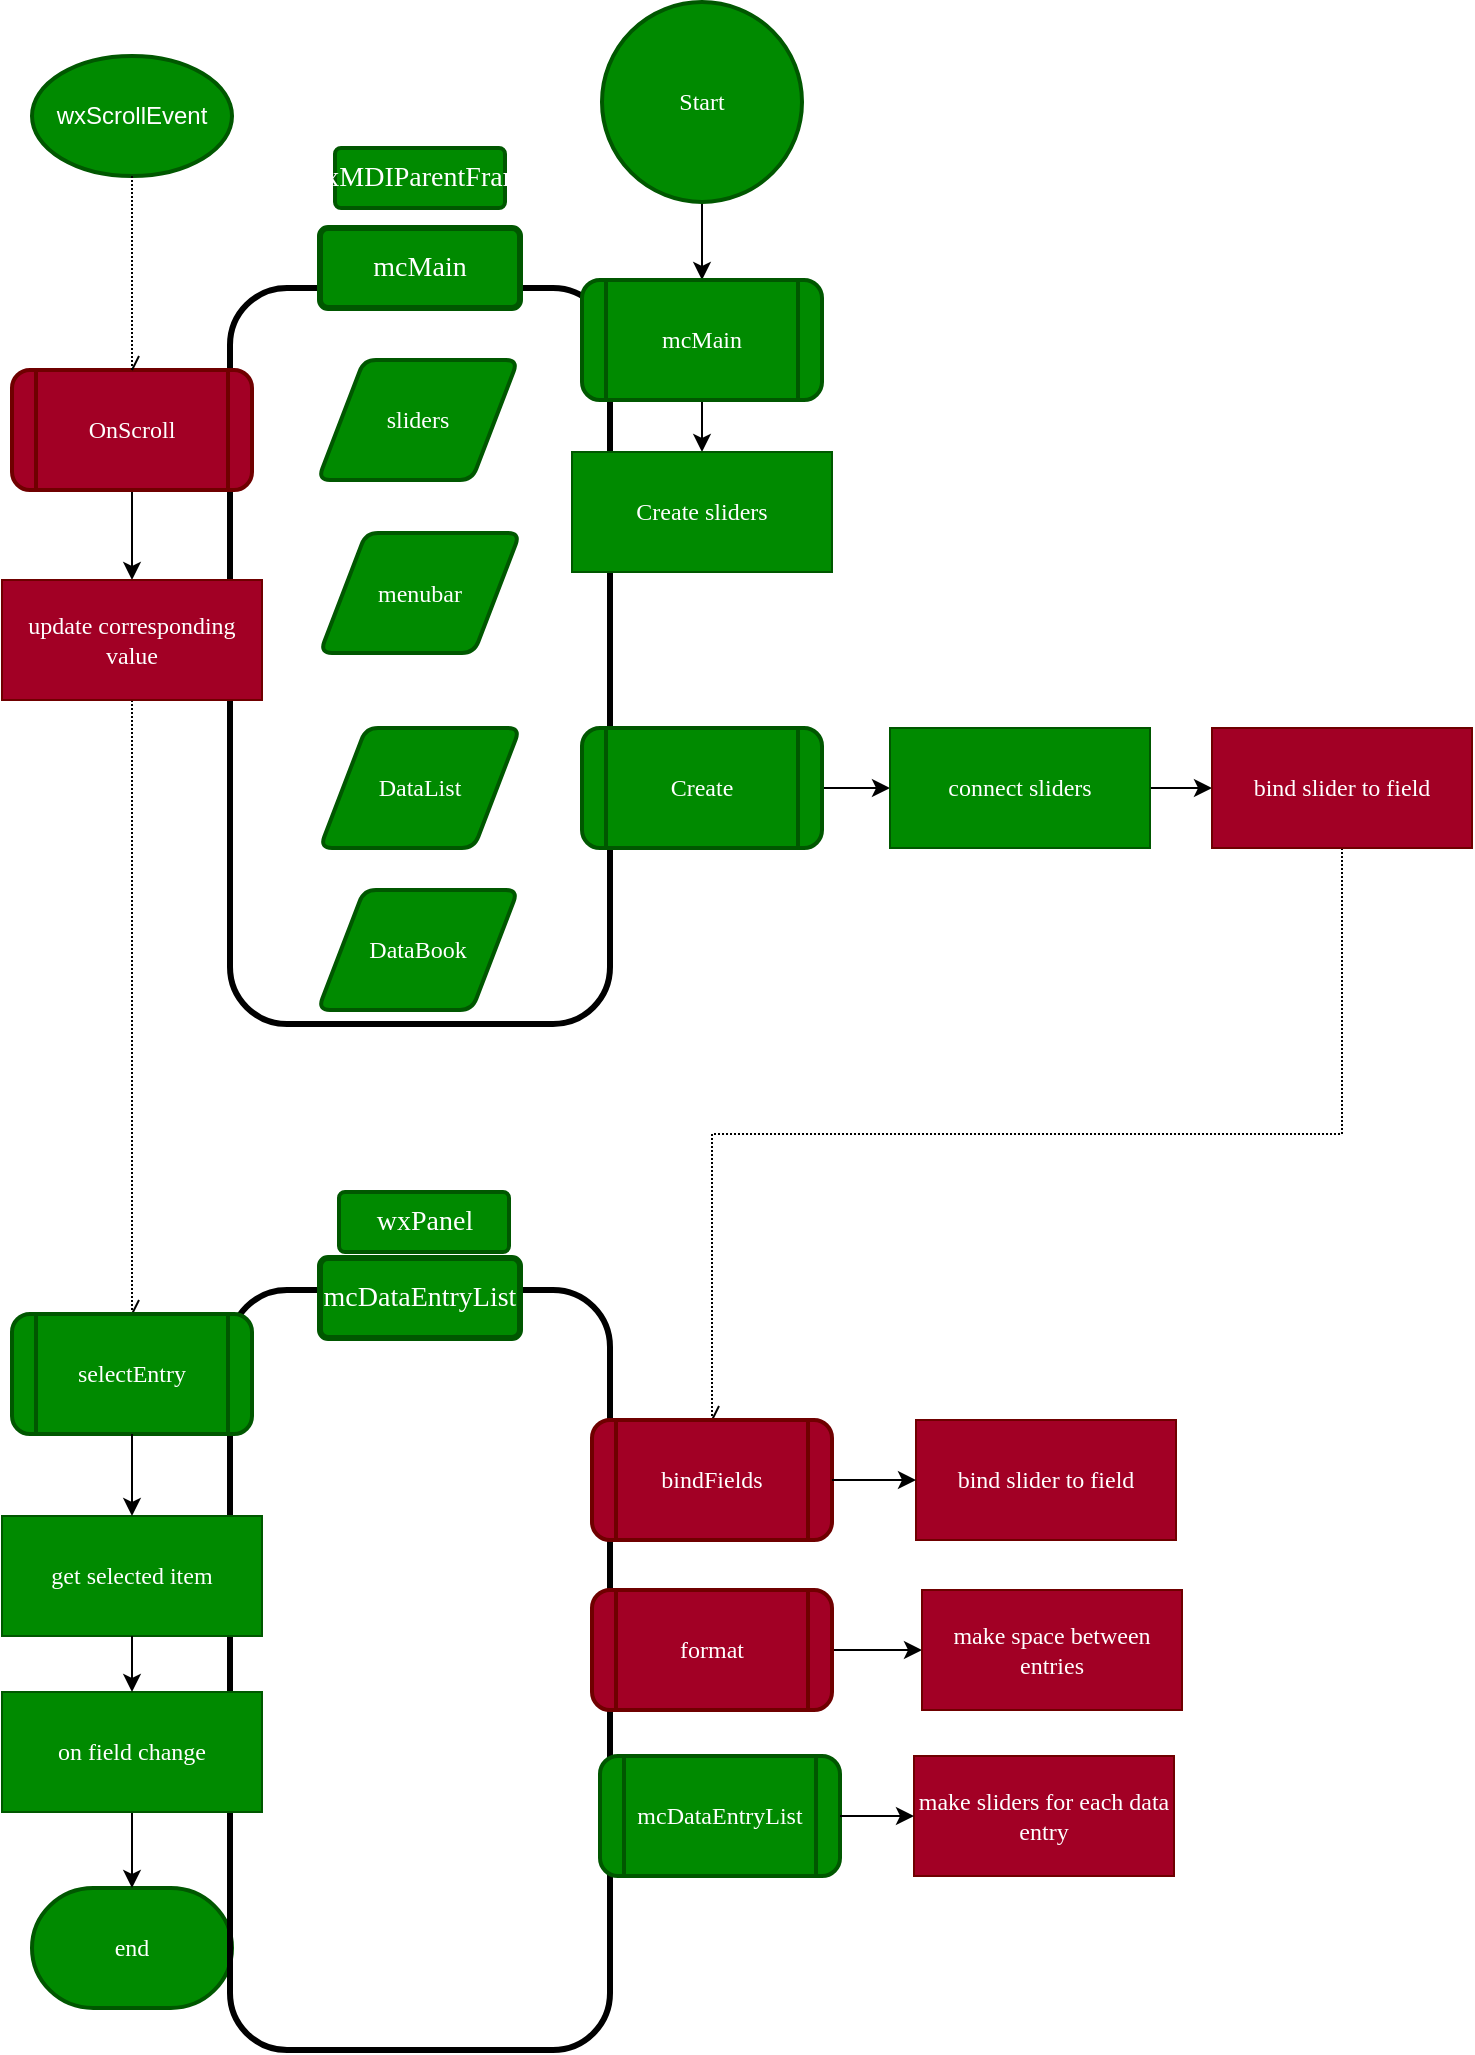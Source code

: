 <mxfile version="16.5.1" type="device"><diagram id="4u5bkuqh8i6XdxuR7M9z" name="Page-1"><mxGraphModel dx="618" dy="2341" grid="0" gridSize="10" guides="1" tooltips="1" connect="1" arrows="1" fold="1" page="0" pageScale="1" pageWidth="850" pageHeight="1100" math="0" shadow="0"><root><mxCell id="0"/><mxCell id="1" parent="0"/><mxCell id="DVsYa9VIIIL7xR5zk5o7-2" value="" style="rounded=1;whiteSpace=wrap;html=1;fillColor=none;strokeWidth=3;fontFamily=SF Mono;fontColor=#000000;" vertex="1" parent="1"><mxGeometry x="780" y="-1284" width="190" height="368" as="geometry"/></mxCell><mxCell id="DVsYa9VIIIL7xR5zk5o7-24" value="" style="edgeStyle=orthogonalEdgeStyle;rounded=0;orthogonalLoop=1;jettySize=auto;html=1;" edge="1" parent="1" source="HCgGVhxVDAZrNAhKXv1q-1" target="DVsYa9VIIIL7xR5zk5o7-7"><mxGeometry relative="1" as="geometry"/></mxCell><mxCell id="HCgGVhxVDAZrNAhKXv1q-1" value="&lt;font style=&quot;font-size: 12px&quot;&gt;Start&lt;/font&gt;" style="strokeWidth=2;html=1;shape=mxgraph.flowchart.start_2;whiteSpace=wrap;fillColor=#008a00;strokeColor=#005700;fontFamily=SF Mono;fontColor=#ffffff;" parent="1" vertex="1"><mxGeometry x="966" y="-1427" width="100" height="100" as="geometry"/></mxCell><mxCell id="DVsYa9VIIIL7xR5zk5o7-3" value="&lt;font style=&quot;font-size: 14px&quot;&gt;mcMain&lt;/font&gt;" style="rounded=1;arcSize=10;whiteSpace=wrap;html=1;align=center;fillColor=#008a00;strokeColor=#005700;fontFamily=SF Mono;strokeWidth=3;fontColor=#ffffff;" vertex="1" parent="1"><mxGeometry x="825" y="-1314" width="100" height="40" as="geometry"/></mxCell><mxCell id="DVsYa9VIIIL7xR5zk5o7-4" value="&lt;font style=&quot;font-size: 14px&quot;&gt;wxMDIParentFrame&lt;br&gt;&lt;/font&gt;" style="rounded=1;arcSize=10;whiteSpace=wrap;html=1;align=center;fillColor=#008a00;strokeColor=#005700;fontFamily=SF Mono;strokeWidth=2;shadow=0;glass=0;sketch=0;perimeterSpacing=0;fontColor=#ffffff;" vertex="1" parent="1"><mxGeometry x="832.5" y="-1354" width="85" height="30" as="geometry"/></mxCell><mxCell id="DVsYa9VIIIL7xR5zk5o7-5" value="menubar" style="shape=parallelogram;html=1;strokeWidth=2;perimeter=parallelogramPerimeter;whiteSpace=wrap;rounded=1;arcSize=12;size=0.23;fontFamily=SF Mono;fillColor=#008a00;strokeColor=#005700;fontColor=#ffffff;" vertex="1" parent="1"><mxGeometry x="825" y="-1161.5" width="100" height="60" as="geometry"/></mxCell><mxCell id="DVsYa9VIIIL7xR5zk5o7-29" value="" style="edgeStyle=orthogonalEdgeStyle;rounded=0;orthogonalLoop=1;jettySize=auto;html=1;" edge="1" parent="1" source="DVsYa9VIIIL7xR5zk5o7-7" target="DVsYa9VIIIL7xR5zk5o7-28"><mxGeometry relative="1" as="geometry"/></mxCell><mxCell id="DVsYa9VIIIL7xR5zk5o7-7" value="mcMain" style="shape=process;whiteSpace=wrap;html=1;backgroundOutline=1;fillColor=#008a00;strokeColor=#005700;rounded=1;fontFamily=SF Mono;strokeWidth=2;fontColor=#ffffff;" vertex="1" parent="1"><mxGeometry x="956" y="-1288" width="120" height="60" as="geometry"/></mxCell><mxCell id="C-Ul6Up5_YDBu0jRm8IG-3" value="wxScrollEvent" style="strokeWidth=2;html=1;shape=mxgraph.flowchart.start_1;whiteSpace=wrap;fillColor=#008a00;strokeColor=#005700;fontColor=#ffffff;" parent="1" vertex="1"><mxGeometry x="681" y="-1400" width="100" height="60" as="geometry"/></mxCell><mxCell id="DVsYa9VIIIL7xR5zk5o7-19" value="" style="edgeStyle=orthogonalEdgeStyle;rounded=0;orthogonalLoop=1;jettySize=auto;html=1;" edge="1" parent="1" source="C-Ul6Up5_YDBu0jRm8IG-6" target="DVsYa9VIIIL7xR5zk5o7-18"><mxGeometry relative="1" as="geometry"/></mxCell><mxCell id="C-Ul6Up5_YDBu0jRm8IG-6" value="OnScroll" style="shape=process;whiteSpace=wrap;html=1;backgroundOutline=1;rounded=1;fontFamily=SF Mono;strokeWidth=2;fillColor=#a20025;fontColor=#ffffff;strokeColor=#6F0000;" parent="1" vertex="1"><mxGeometry x="671" y="-1243" width="120" height="60" as="geometry"/></mxCell><mxCell id="C-Ul6Up5_YDBu0jRm8IG-7" value="" style="edgeStyle=orthogonalEdgeStyle;rounded=0;orthogonalLoop=1;jettySize=auto;html=1;dashed=1;dashPattern=1 1;endArrow=openAsync;endFill=0;" parent="1" source="C-Ul6Up5_YDBu0jRm8IG-3" target="C-Ul6Up5_YDBu0jRm8IG-6" edge="1"><mxGeometry relative="1" as="geometry"/></mxCell><mxCell id="DVsYa9VIIIL7xR5zk5o7-15" value="sliders" style="shape=parallelogram;html=1;strokeWidth=2;perimeter=parallelogramPerimeter;whiteSpace=wrap;rounded=1;arcSize=12;size=0.23;fontFamily=SF Mono;fillColor=#008a00;strokeColor=#005700;fontColor=#ffffff;" vertex="1" parent="1"><mxGeometry x="824" y="-1248" width="100" height="60" as="geometry"/></mxCell><mxCell id="DVsYa9VIIIL7xR5zk5o7-31" style="edgeStyle=orthogonalEdgeStyle;rounded=0;orthogonalLoop=1;jettySize=auto;html=1;exitX=0.5;exitY=1;exitDx=0;exitDy=0;entryX=0.5;entryY=0;entryDx=0;entryDy=0;dashed=1;dashPattern=1 1;endArrow=openAsync;endFill=0;" edge="1" parent="1" source="DVsYa9VIIIL7xR5zk5o7-18" target="C-Ul6Up5_YDBu0jRm8IG-9"><mxGeometry relative="1" as="geometry"/></mxCell><mxCell id="DVsYa9VIIIL7xR5zk5o7-18" value="update corresponding value" style="rounded=0;whiteSpace=wrap;html=1;fontFamily=SF Mono;fillColor=#a20025;strokeColor=#6F0000;fontColor=#ffffff;" vertex="1" parent="1"><mxGeometry x="666" y="-1138" width="130" height="60" as="geometry"/></mxCell><mxCell id="DVsYa9VIIIL7xR5zk5o7-28" value="Create sliders" style="rounded=0;whiteSpace=wrap;html=1;fontFamily=SF Mono;fillColor=#008a00;strokeColor=#005700;fontColor=#ffffff;" vertex="1" parent="1"><mxGeometry x="951" y="-1202" width="130" height="60" as="geometry"/></mxCell><mxCell id="DVsYa9VIIIL7xR5zk5o7-35" value="" style="edgeStyle=orthogonalEdgeStyle;rounded=0;orthogonalLoop=1;jettySize=auto;html=1;" edge="1" parent="1" source="DVsYa9VIIIL7xR5zk5o7-32" target="DVsYa9VIIIL7xR5zk5o7-33"><mxGeometry relative="1" as="geometry"/></mxCell><mxCell id="DVsYa9VIIIL7xR5zk5o7-32" value="Create" style="shape=process;whiteSpace=wrap;html=1;backgroundOutline=1;fillColor=#008a00;strokeColor=#005700;rounded=1;fontFamily=SF Mono;strokeWidth=2;fontColor=#ffffff;" vertex="1" parent="1"><mxGeometry x="956" y="-1064" width="120" height="60" as="geometry"/></mxCell><mxCell id="DVsYa9VIIIL7xR5zk5o7-39" value="" style="edgeStyle=orthogonalEdgeStyle;rounded=0;orthogonalLoop=1;jettySize=auto;html=1;" edge="1" parent="1" source="DVsYa9VIIIL7xR5zk5o7-33" target="DVsYa9VIIIL7xR5zk5o7-37"><mxGeometry relative="1" as="geometry"/></mxCell><mxCell id="DVsYa9VIIIL7xR5zk5o7-33" value="connect sliders" style="rounded=0;whiteSpace=wrap;html=1;fontFamily=SF Mono;fillColor=#008a00;strokeColor=#005700;fontColor=#ffffff;" vertex="1" parent="1"><mxGeometry x="1110" y="-1064" width="130" height="60" as="geometry"/></mxCell><mxCell id="DVsYa9VIIIL7xR5zk5o7-43" style="edgeStyle=orthogonalEdgeStyle;rounded=0;orthogonalLoop=1;jettySize=auto;html=1;exitX=0.5;exitY=1;exitDx=0;exitDy=0;entryX=0.5;entryY=0;entryDx=0;entryDy=0;dashed=1;dashPattern=1 1;endArrow=openAsync;endFill=0;" edge="1" parent="1" source="DVsYa9VIIIL7xR5zk5o7-37" target="C-Ul6Up5_YDBu0jRm8IG-15"><mxGeometry relative="1" as="geometry"/></mxCell><mxCell id="DVsYa9VIIIL7xR5zk5o7-37" value="bind slider to field" style="rounded=0;whiteSpace=wrap;html=1;fontFamily=SF Mono;fillColor=#a20025;strokeColor=#6F0000;fontColor=#ffffff;" vertex="1" parent="1"><mxGeometry x="1271" y="-1064" width="130" height="60" as="geometry"/></mxCell><mxCell id="HCgGVhxVDAZrNAhKXv1q-10" value="&lt;font face=&quot;SF Mono&quot;&gt;end&lt;/font&gt;" style="strokeWidth=2;html=1;shape=mxgraph.flowchart.terminator;whiteSpace=wrap;fillColor=#008a00;strokeColor=#005700;fontColor=#ffffff;" parent="1" vertex="1"><mxGeometry x="681" y="-484" width="100" height="60" as="geometry"/></mxCell><mxCell id="C-Ul6Up5_YDBu0jRm8IG-2" value="&lt;font style=&quot;font-size: 14px&quot;&gt;wxPanel&lt;br&gt;&lt;/font&gt;" style="rounded=1;arcSize=10;whiteSpace=wrap;html=1;align=center;fontFamily=SF Mono;strokeWidth=2;shadow=0;glass=0;sketch=0;perimeterSpacing=0;fillColor=#008a00;strokeColor=#005700;fontColor=#ffffff;" parent="1" vertex="1"><mxGeometry x="834.5" y="-832" width="85" height="30" as="geometry"/></mxCell><mxCell id="C-Ul6Up5_YDBu0jRm8IG-4" value="" style="rounded=1;whiteSpace=wrap;html=1;fillColor=none;strokeWidth=3;fontFamily=SF Mono;fontColor=#000000;" parent="1" vertex="1"><mxGeometry x="780" y="-783" width="190" height="380" as="geometry"/></mxCell><mxCell id="C-Ul6Up5_YDBu0jRm8IG-5" value="&lt;font style=&quot;font-size: 14px&quot;&gt;mcDataEntryList&lt;/font&gt;" style="rounded=1;arcSize=10;whiteSpace=wrap;html=1;align=center;fillColor=#008a00;strokeColor=#005700;fontFamily=SF Mono;strokeWidth=3;fontColor=#ffffff;" parent="1" vertex="1"><mxGeometry x="825" y="-799" width="100" height="40" as="geometry"/></mxCell><mxCell id="C-Ul6Up5_YDBu0jRm8IG-8" value="mcDataEntryList" style="shape=process;whiteSpace=wrap;html=1;backgroundOutline=1;fillColor=#008a00;strokeColor=#005700;rounded=1;fontFamily=SF Mono;strokeWidth=2;fontColor=#ffffff;" parent="1" vertex="1"><mxGeometry x="965" y="-550" width="120" height="60" as="geometry"/></mxCell><mxCell id="C-Ul6Up5_YDBu0jRm8IG-9" value="selectEntry" style="shape=process;whiteSpace=wrap;html=1;backgroundOutline=1;fillColor=#008a00;strokeColor=#005700;rounded=1;fontFamily=SF Mono;strokeWidth=2;fontColor=#ffffff;" parent="1" vertex="1"><mxGeometry x="671" y="-771" width="120" height="60" as="geometry"/></mxCell><mxCell id="C-Ul6Up5_YDBu0jRm8IG-11" value="get selected item" style="rounded=0;whiteSpace=wrap;html=1;fontFamily=SF Mono;fillColor=#008a00;strokeColor=#005700;fontColor=#ffffff;" parent="1" vertex="1"><mxGeometry x="666" y="-670" width="130" height="60" as="geometry"/></mxCell><mxCell id="C-Ul6Up5_YDBu0jRm8IG-12" value="" style="edgeStyle=orthogonalEdgeStyle;rounded=0;orthogonalLoop=1;jettySize=auto;html=1;" parent="1" source="C-Ul6Up5_YDBu0jRm8IG-9" target="C-Ul6Up5_YDBu0jRm8IG-11" edge="1"><mxGeometry relative="1" as="geometry"/></mxCell><mxCell id="DVsYa9VIIIL7xR5zk5o7-25" value="" style="edgeStyle=orthogonalEdgeStyle;rounded=0;orthogonalLoop=1;jettySize=auto;html=1;exitX=0.5;exitY=1;exitDx=0;exitDy=0;" edge="1" parent="1" source="DVsYa9VIIIL7xR5zk5o7-26" target="HCgGVhxVDAZrNAhKXv1q-10"><mxGeometry relative="1" as="geometry"><mxPoint x="731" y="-509" as="sourcePoint"/></mxGeometry></mxCell><mxCell id="C-Ul6Up5_YDBu0jRm8IG-15" value="bindFields" style="shape=process;whiteSpace=wrap;html=1;backgroundOutline=1;rounded=1;fontFamily=SF Mono;strokeWidth=2;fillColor=#a20025;fontColor=#ffffff;strokeColor=#6F0000;" parent="1" vertex="1"><mxGeometry x="961" y="-718" width="120" height="60" as="geometry"/></mxCell><mxCell id="DVsYa9VIIIL7xR5zk5o7-16" value="&lt;font style=&quot;font-size: 12px&quot;&gt;make sliders for each data entry&lt;/font&gt;&lt;span style=&quot;font-size: 11px&quot;&gt;&lt;br&gt;&lt;/span&gt;" style="rounded=0;whiteSpace=wrap;html=1;fillColor=#a20025;strokeColor=#6F0000;fontFamily=SF Mono;fontColor=#ffffff;" vertex="1" parent="1"><mxGeometry x="1122" y="-550" width="130" height="60" as="geometry"/></mxCell><mxCell id="DVsYa9VIIIL7xR5zk5o7-17" value="" style="edgeStyle=orthogonalEdgeStyle;rounded=0;orthogonalLoop=1;jettySize=auto;html=1;" edge="1" parent="1" source="C-Ul6Up5_YDBu0jRm8IG-8" target="DVsYa9VIIIL7xR5zk5o7-16"><mxGeometry relative="1" as="geometry"/></mxCell><mxCell id="DVsYa9VIIIL7xR5zk5o7-20" value="&lt;font style=&quot;font-size: 12px&quot;&gt;bind slider to field&lt;/font&gt;&lt;span style=&quot;font-size: 11px&quot;&gt;&lt;br&gt;&lt;/span&gt;" style="rounded=0;whiteSpace=wrap;html=1;fillColor=#a20025;strokeColor=#6F0000;fontFamily=SF Mono;fontColor=#ffffff;" vertex="1" parent="1"><mxGeometry x="1123" y="-718" width="130" height="60" as="geometry"/></mxCell><mxCell id="DVsYa9VIIIL7xR5zk5o7-21" value="" style="edgeStyle=orthogonalEdgeStyle;rounded=0;orthogonalLoop=1;jettySize=auto;html=1;" edge="1" parent="1" source="C-Ul6Up5_YDBu0jRm8IG-15" target="DVsYa9VIIIL7xR5zk5o7-20"><mxGeometry relative="1" as="geometry"/></mxCell><mxCell id="DVsYa9VIIIL7xR5zk5o7-26" value="on field change" style="rounded=0;whiteSpace=wrap;html=1;fontFamily=SF Mono;fillColor=#008a00;strokeColor=#005700;fontColor=#ffffff;" vertex="1" parent="1"><mxGeometry x="666" y="-582" width="130" height="60" as="geometry"/></mxCell><mxCell id="DVsYa9VIIIL7xR5zk5o7-27" value="" style="edgeStyle=orthogonalEdgeStyle;rounded=0;orthogonalLoop=1;jettySize=auto;html=1;" edge="1" parent="1" source="C-Ul6Up5_YDBu0jRm8IG-11" target="DVsYa9VIIIL7xR5zk5o7-26"><mxGeometry relative="1" as="geometry"/></mxCell><mxCell id="DVsYa9VIIIL7xR5zk5o7-42" value="" style="edgeStyle=orthogonalEdgeStyle;rounded=0;orthogonalLoop=1;jettySize=auto;html=1;" edge="1" parent="1" source="DVsYa9VIIIL7xR5zk5o7-40" target="DVsYa9VIIIL7xR5zk5o7-41"><mxGeometry relative="1" as="geometry"/></mxCell><mxCell id="DVsYa9VIIIL7xR5zk5o7-40" value="format" style="shape=process;whiteSpace=wrap;html=1;backgroundOutline=1;rounded=1;fontFamily=SF Mono;strokeWidth=2;fillColor=#a20025;fontColor=#ffffff;strokeColor=#6F0000;" vertex="1" parent="1"><mxGeometry x="961" y="-633" width="120" height="60" as="geometry"/></mxCell><mxCell id="DVsYa9VIIIL7xR5zk5o7-41" value="make space between entries" style="rounded=0;whiteSpace=wrap;html=1;fontFamily=SF Mono;fillColor=#a20025;strokeColor=#6F0000;fontColor=#ffffff;" vertex="1" parent="1"><mxGeometry x="1126" y="-633" width="130" height="60" as="geometry"/></mxCell><mxCell id="DVsYa9VIIIL7xR5zk5o7-45" value="DataList" style="shape=parallelogram;html=1;strokeWidth=2;perimeter=parallelogramPerimeter;whiteSpace=wrap;rounded=1;arcSize=12;size=0.23;fontFamily=SF Mono;fillColor=#008a00;strokeColor=#005700;fontColor=#ffffff;" vertex="1" parent="1"><mxGeometry x="825" y="-1064" width="100" height="60" as="geometry"/></mxCell><mxCell id="DVsYa9VIIIL7xR5zk5o7-46" value="DataBook" style="shape=parallelogram;html=1;strokeWidth=2;perimeter=parallelogramPerimeter;whiteSpace=wrap;rounded=1;arcSize=12;size=0.23;fontFamily=SF Mono;fillColor=#008a00;strokeColor=#005700;fontColor=#ffffff;" vertex="1" parent="1"><mxGeometry x="824" y="-983" width="100" height="60" as="geometry"/></mxCell></root></mxGraphModel></diagram></mxfile>